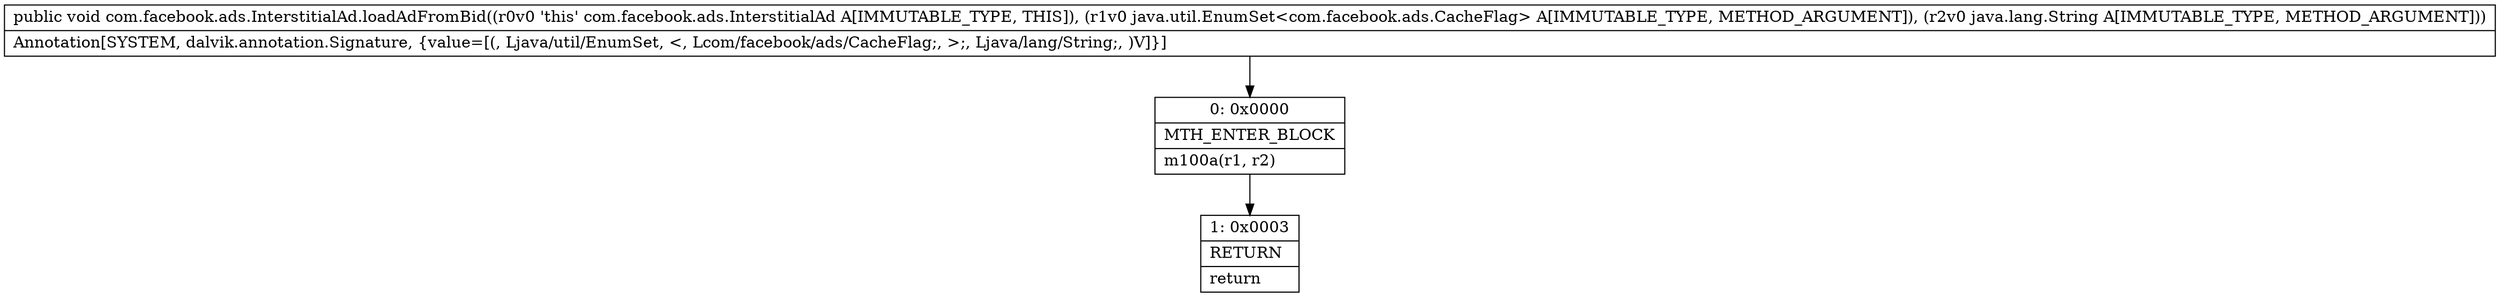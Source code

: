 digraph "CFG forcom.facebook.ads.InterstitialAd.loadAdFromBid(Ljava\/util\/EnumSet;Ljava\/lang\/String;)V" {
Node_0 [shape=record,label="{0\:\ 0x0000|MTH_ENTER_BLOCK\l|m100a(r1, r2)\l}"];
Node_1 [shape=record,label="{1\:\ 0x0003|RETURN\l|return\l}"];
MethodNode[shape=record,label="{public void com.facebook.ads.InterstitialAd.loadAdFromBid((r0v0 'this' com.facebook.ads.InterstitialAd A[IMMUTABLE_TYPE, THIS]), (r1v0 java.util.EnumSet\<com.facebook.ads.CacheFlag\> A[IMMUTABLE_TYPE, METHOD_ARGUMENT]), (r2v0 java.lang.String A[IMMUTABLE_TYPE, METHOD_ARGUMENT]))  | Annotation[SYSTEM, dalvik.annotation.Signature, \{value=[(, Ljava\/util\/EnumSet, \<, Lcom\/facebook\/ads\/CacheFlag;, \>;, Ljava\/lang\/String;, )V]\}]\l}"];
MethodNode -> Node_0;
Node_0 -> Node_1;
}

